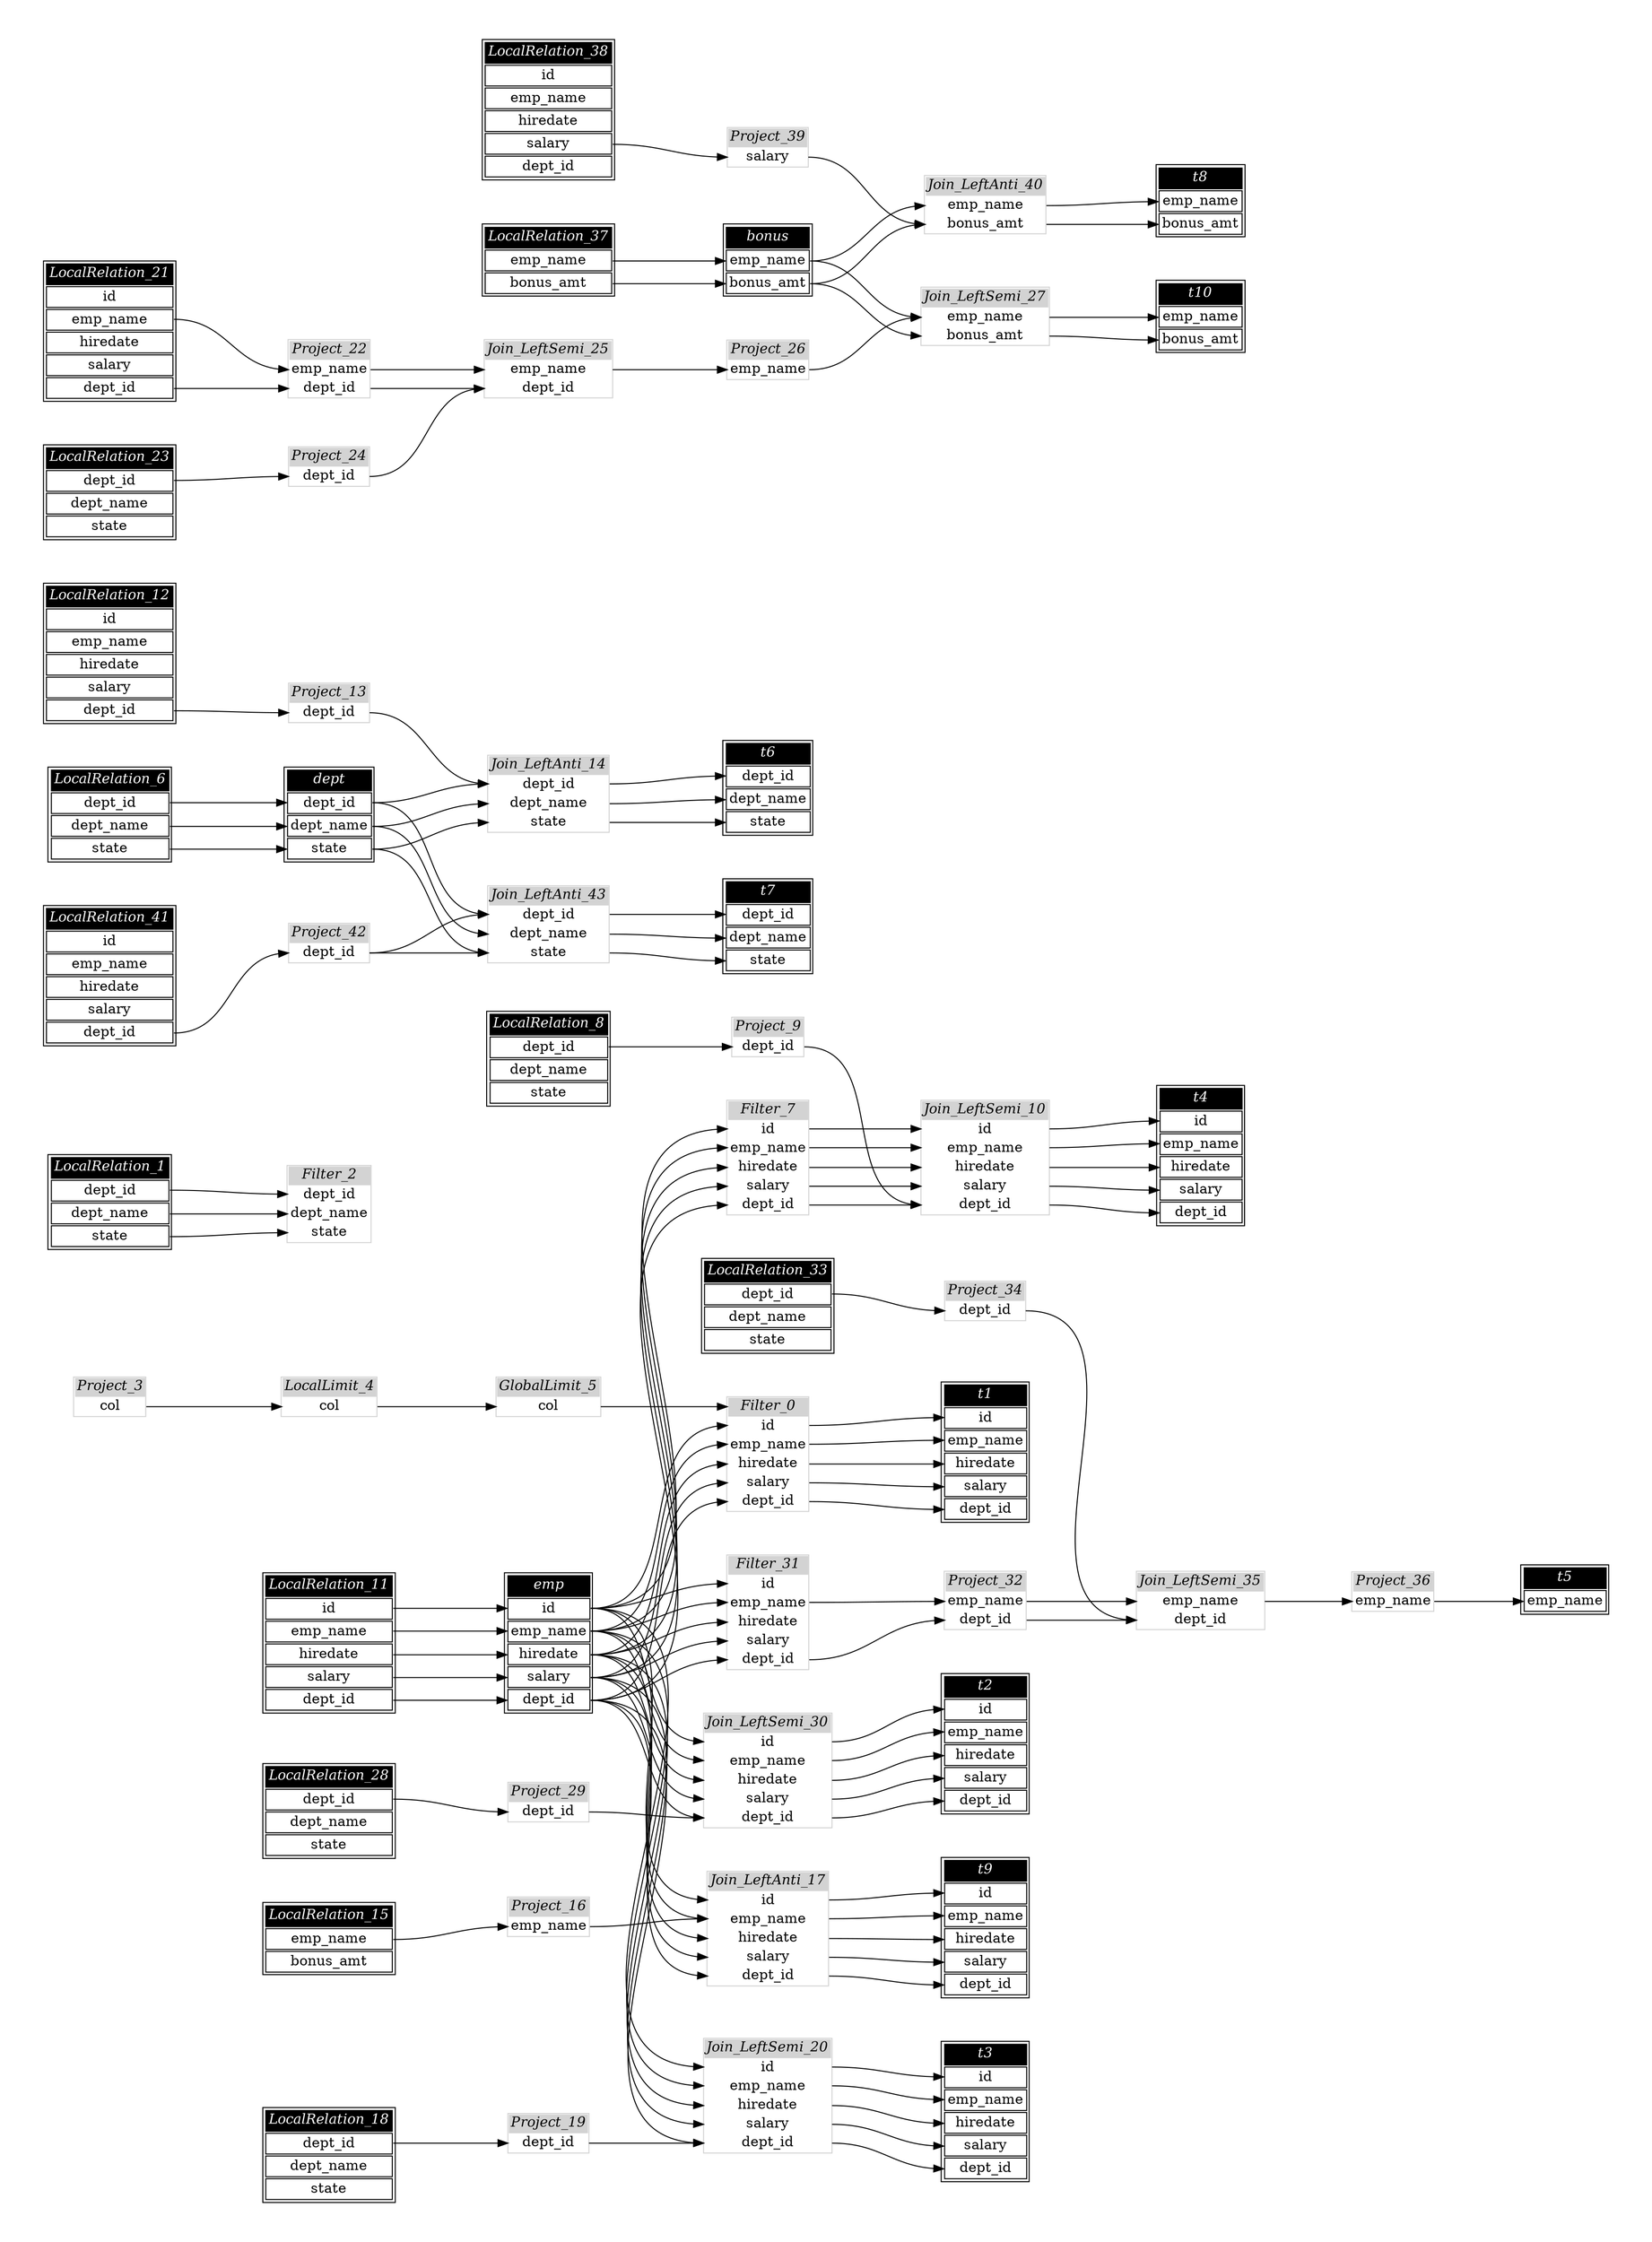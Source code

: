 // Automatically generated by SQLFlowTestSuite


digraph {
  graph [pad="0.5" nodesep="0.5" ranksep="1" fontname="Helvetica" rankdir=LR];
  node [shape=plaintext]

  
"Filter_0" [label=<
<table color="lightgray" border="1" cellborder="0" cellspacing="0">
  <tr><td bgcolor="lightgray" port="nodeName"><i>Filter_0</i></td></tr>
  <tr><td port="0">id</td></tr>
<tr><td port="1">emp_name</td></tr>
<tr><td port="2">hiredate</td></tr>
<tr><td port="3">salary</td></tr>
<tr><td port="4">dept_id</td></tr>
</table>>];
     

"Filter_2" [label=<
<table color="lightgray" border="1" cellborder="0" cellspacing="0">
  <tr><td bgcolor="lightgray" port="nodeName"><i>Filter_2</i></td></tr>
  <tr><td port="0">dept_id</td></tr>
<tr><td port="1">dept_name</td></tr>
<tr><td port="2">state</td></tr>
</table>>];
     

"Filter_31" [label=<
<table color="lightgray" border="1" cellborder="0" cellspacing="0">
  <tr><td bgcolor="lightgray" port="nodeName"><i>Filter_31</i></td></tr>
  <tr><td port="0">id</td></tr>
<tr><td port="1">emp_name</td></tr>
<tr><td port="2">hiredate</td></tr>
<tr><td port="3">salary</td></tr>
<tr><td port="4">dept_id</td></tr>
</table>>];
     

"Filter_7" [label=<
<table color="lightgray" border="1" cellborder="0" cellspacing="0">
  <tr><td bgcolor="lightgray" port="nodeName"><i>Filter_7</i></td></tr>
  <tr><td port="0">id</td></tr>
<tr><td port="1">emp_name</td></tr>
<tr><td port="2">hiredate</td></tr>
<tr><td port="3">salary</td></tr>
<tr><td port="4">dept_id</td></tr>
</table>>];
     

"GlobalLimit_5" [label=<
<table color="lightgray" border="1" cellborder="0" cellspacing="0">
  <tr><td bgcolor="lightgray" port="nodeName"><i>GlobalLimit_5</i></td></tr>
  <tr><td port="0">col</td></tr>
</table>>];
     

"Join_LeftAnti_14" [label=<
<table color="lightgray" border="1" cellborder="0" cellspacing="0">
  <tr><td bgcolor="lightgray" port="nodeName"><i>Join_LeftAnti_14</i></td></tr>
  <tr><td port="0">dept_id</td></tr>
<tr><td port="1">dept_name</td></tr>
<tr><td port="2">state</td></tr>
</table>>];
     

"Join_LeftAnti_17" [label=<
<table color="lightgray" border="1" cellborder="0" cellspacing="0">
  <tr><td bgcolor="lightgray" port="nodeName"><i>Join_LeftAnti_17</i></td></tr>
  <tr><td port="0">id</td></tr>
<tr><td port="1">emp_name</td></tr>
<tr><td port="2">hiredate</td></tr>
<tr><td port="3">salary</td></tr>
<tr><td port="4">dept_id</td></tr>
</table>>];
     

"Join_LeftAnti_40" [label=<
<table color="lightgray" border="1" cellborder="0" cellspacing="0">
  <tr><td bgcolor="lightgray" port="nodeName"><i>Join_LeftAnti_40</i></td></tr>
  <tr><td port="0">emp_name</td></tr>
<tr><td port="1">bonus_amt</td></tr>
</table>>];
     

"Join_LeftAnti_43" [label=<
<table color="lightgray" border="1" cellborder="0" cellspacing="0">
  <tr><td bgcolor="lightgray" port="nodeName"><i>Join_LeftAnti_43</i></td></tr>
  <tr><td port="0">dept_id</td></tr>
<tr><td port="1">dept_name</td></tr>
<tr><td port="2">state</td></tr>
</table>>];
     

"Join_LeftSemi_10" [label=<
<table color="lightgray" border="1" cellborder="0" cellspacing="0">
  <tr><td bgcolor="lightgray" port="nodeName"><i>Join_LeftSemi_10</i></td></tr>
  <tr><td port="0">id</td></tr>
<tr><td port="1">emp_name</td></tr>
<tr><td port="2">hiredate</td></tr>
<tr><td port="3">salary</td></tr>
<tr><td port="4">dept_id</td></tr>
</table>>];
     

"Join_LeftSemi_20" [label=<
<table color="lightgray" border="1" cellborder="0" cellspacing="0">
  <tr><td bgcolor="lightgray" port="nodeName"><i>Join_LeftSemi_20</i></td></tr>
  <tr><td port="0">id</td></tr>
<tr><td port="1">emp_name</td></tr>
<tr><td port="2">hiredate</td></tr>
<tr><td port="3">salary</td></tr>
<tr><td port="4">dept_id</td></tr>
</table>>];
     

"Join_LeftSemi_25" [label=<
<table color="lightgray" border="1" cellborder="0" cellspacing="0">
  <tr><td bgcolor="lightgray" port="nodeName"><i>Join_LeftSemi_25</i></td></tr>
  <tr><td port="0">emp_name</td></tr>
<tr><td port="1">dept_id</td></tr>
</table>>];
     

"Join_LeftSemi_27" [label=<
<table color="lightgray" border="1" cellborder="0" cellspacing="0">
  <tr><td bgcolor="lightgray" port="nodeName"><i>Join_LeftSemi_27</i></td></tr>
  <tr><td port="0">emp_name</td></tr>
<tr><td port="1">bonus_amt</td></tr>
</table>>];
     

"Join_LeftSemi_30" [label=<
<table color="lightgray" border="1" cellborder="0" cellspacing="0">
  <tr><td bgcolor="lightgray" port="nodeName"><i>Join_LeftSemi_30</i></td></tr>
  <tr><td port="0">id</td></tr>
<tr><td port="1">emp_name</td></tr>
<tr><td port="2">hiredate</td></tr>
<tr><td port="3">salary</td></tr>
<tr><td port="4">dept_id</td></tr>
</table>>];
     

"Join_LeftSemi_35" [label=<
<table color="lightgray" border="1" cellborder="0" cellspacing="0">
  <tr><td bgcolor="lightgray" port="nodeName"><i>Join_LeftSemi_35</i></td></tr>
  <tr><td port="0">emp_name</td></tr>
<tr><td port="1">dept_id</td></tr>
</table>>];
     

"LocalLimit_4" [label=<
<table color="lightgray" border="1" cellborder="0" cellspacing="0">
  <tr><td bgcolor="lightgray" port="nodeName"><i>LocalLimit_4</i></td></tr>
  <tr><td port="0">col</td></tr>
</table>>];
     

"LocalRelation_1" [color="black" label=<
<table>
  <tr><td bgcolor="black" port="nodeName"><i><font color="white">LocalRelation_1</font></i></td></tr>
  <tr><td port="0">dept_id</td></tr>
<tr><td port="1">dept_name</td></tr>
<tr><td port="2">state</td></tr>
</table>>];
     

"LocalRelation_11" [color="black" label=<
<table>
  <tr><td bgcolor="black" port="nodeName"><i><font color="white">LocalRelation_11</font></i></td></tr>
  <tr><td port="0">id</td></tr>
<tr><td port="1">emp_name</td></tr>
<tr><td port="2">hiredate</td></tr>
<tr><td port="3">salary</td></tr>
<tr><td port="4">dept_id</td></tr>
</table>>];
     

"LocalRelation_12" [color="black" label=<
<table>
  <tr><td bgcolor="black" port="nodeName"><i><font color="white">LocalRelation_12</font></i></td></tr>
  <tr><td port="0">id</td></tr>
<tr><td port="1">emp_name</td></tr>
<tr><td port="2">hiredate</td></tr>
<tr><td port="3">salary</td></tr>
<tr><td port="4">dept_id</td></tr>
</table>>];
     

"LocalRelation_15" [color="black" label=<
<table>
  <tr><td bgcolor="black" port="nodeName"><i><font color="white">LocalRelation_15</font></i></td></tr>
  <tr><td port="0">emp_name</td></tr>
<tr><td port="1">bonus_amt</td></tr>
</table>>];
     

"LocalRelation_18" [color="black" label=<
<table>
  <tr><td bgcolor="black" port="nodeName"><i><font color="white">LocalRelation_18</font></i></td></tr>
  <tr><td port="0">dept_id</td></tr>
<tr><td port="1">dept_name</td></tr>
<tr><td port="2">state</td></tr>
</table>>];
     

"LocalRelation_21" [color="black" label=<
<table>
  <tr><td bgcolor="black" port="nodeName"><i><font color="white">LocalRelation_21</font></i></td></tr>
  <tr><td port="0">id</td></tr>
<tr><td port="1">emp_name</td></tr>
<tr><td port="2">hiredate</td></tr>
<tr><td port="3">salary</td></tr>
<tr><td port="4">dept_id</td></tr>
</table>>];
     

"LocalRelation_23" [color="black" label=<
<table>
  <tr><td bgcolor="black" port="nodeName"><i><font color="white">LocalRelation_23</font></i></td></tr>
  <tr><td port="0">dept_id</td></tr>
<tr><td port="1">dept_name</td></tr>
<tr><td port="2">state</td></tr>
</table>>];
     

"LocalRelation_28" [color="black" label=<
<table>
  <tr><td bgcolor="black" port="nodeName"><i><font color="white">LocalRelation_28</font></i></td></tr>
  <tr><td port="0">dept_id</td></tr>
<tr><td port="1">dept_name</td></tr>
<tr><td port="2">state</td></tr>
</table>>];
     

"LocalRelation_33" [color="black" label=<
<table>
  <tr><td bgcolor="black" port="nodeName"><i><font color="white">LocalRelation_33</font></i></td></tr>
  <tr><td port="0">dept_id</td></tr>
<tr><td port="1">dept_name</td></tr>
<tr><td port="2">state</td></tr>
</table>>];
     

"LocalRelation_37" [color="black" label=<
<table>
  <tr><td bgcolor="black" port="nodeName"><i><font color="white">LocalRelation_37</font></i></td></tr>
  <tr><td port="0">emp_name</td></tr>
<tr><td port="1">bonus_amt</td></tr>
</table>>];
     

"LocalRelation_38" [color="black" label=<
<table>
  <tr><td bgcolor="black" port="nodeName"><i><font color="white">LocalRelation_38</font></i></td></tr>
  <tr><td port="0">id</td></tr>
<tr><td port="1">emp_name</td></tr>
<tr><td port="2">hiredate</td></tr>
<tr><td port="3">salary</td></tr>
<tr><td port="4">dept_id</td></tr>
</table>>];
     

"LocalRelation_41" [color="black" label=<
<table>
  <tr><td bgcolor="black" port="nodeName"><i><font color="white">LocalRelation_41</font></i></td></tr>
  <tr><td port="0">id</td></tr>
<tr><td port="1">emp_name</td></tr>
<tr><td port="2">hiredate</td></tr>
<tr><td port="3">salary</td></tr>
<tr><td port="4">dept_id</td></tr>
</table>>];
     

"LocalRelation_6" [color="black" label=<
<table>
  <tr><td bgcolor="black" port="nodeName"><i><font color="white">LocalRelation_6</font></i></td></tr>
  <tr><td port="0">dept_id</td></tr>
<tr><td port="1">dept_name</td></tr>
<tr><td port="2">state</td></tr>
</table>>];
     

"LocalRelation_8" [color="black" label=<
<table>
  <tr><td bgcolor="black" port="nodeName"><i><font color="white">LocalRelation_8</font></i></td></tr>
  <tr><td port="0">dept_id</td></tr>
<tr><td port="1">dept_name</td></tr>
<tr><td port="2">state</td></tr>
</table>>];
     

"Project_13" [label=<
<table color="lightgray" border="1" cellborder="0" cellspacing="0">
  <tr><td bgcolor="lightgray" port="nodeName"><i>Project_13</i></td></tr>
  <tr><td port="0">dept_id</td></tr>
</table>>];
     

"Project_16" [label=<
<table color="lightgray" border="1" cellborder="0" cellspacing="0">
  <tr><td bgcolor="lightgray" port="nodeName"><i>Project_16</i></td></tr>
  <tr><td port="0">emp_name</td></tr>
</table>>];
     

"Project_19" [label=<
<table color="lightgray" border="1" cellborder="0" cellspacing="0">
  <tr><td bgcolor="lightgray" port="nodeName"><i>Project_19</i></td></tr>
  <tr><td port="0">dept_id</td></tr>
</table>>];
     

"Project_22" [label=<
<table color="lightgray" border="1" cellborder="0" cellspacing="0">
  <tr><td bgcolor="lightgray" port="nodeName"><i>Project_22</i></td></tr>
  <tr><td port="0">emp_name</td></tr>
<tr><td port="1">dept_id</td></tr>
</table>>];
     

"Project_24" [label=<
<table color="lightgray" border="1" cellborder="0" cellspacing="0">
  <tr><td bgcolor="lightgray" port="nodeName"><i>Project_24</i></td></tr>
  <tr><td port="0">dept_id</td></tr>
</table>>];
     

"Project_26" [label=<
<table color="lightgray" border="1" cellborder="0" cellspacing="0">
  <tr><td bgcolor="lightgray" port="nodeName"><i>Project_26</i></td></tr>
  <tr><td port="0">emp_name</td></tr>
</table>>];
     

"Project_29" [label=<
<table color="lightgray" border="1" cellborder="0" cellspacing="0">
  <tr><td bgcolor="lightgray" port="nodeName"><i>Project_29</i></td></tr>
  <tr><td port="0">dept_id</td></tr>
</table>>];
     

"Project_3" [label=<
<table color="lightgray" border="1" cellborder="0" cellspacing="0">
  <tr><td bgcolor="lightgray" port="nodeName"><i>Project_3</i></td></tr>
  <tr><td port="0">col</td></tr>
</table>>];
     

"Project_32" [label=<
<table color="lightgray" border="1" cellborder="0" cellspacing="0">
  <tr><td bgcolor="lightgray" port="nodeName"><i>Project_32</i></td></tr>
  <tr><td port="0">emp_name</td></tr>
<tr><td port="1">dept_id</td></tr>
</table>>];
     

"Project_34" [label=<
<table color="lightgray" border="1" cellborder="0" cellspacing="0">
  <tr><td bgcolor="lightgray" port="nodeName"><i>Project_34</i></td></tr>
  <tr><td port="0">dept_id</td></tr>
</table>>];
     

"Project_36" [label=<
<table color="lightgray" border="1" cellborder="0" cellspacing="0">
  <tr><td bgcolor="lightgray" port="nodeName"><i>Project_36</i></td></tr>
  <tr><td port="0">emp_name</td></tr>
</table>>];
     

"Project_39" [label=<
<table color="lightgray" border="1" cellborder="0" cellspacing="0">
  <tr><td bgcolor="lightgray" port="nodeName"><i>Project_39</i></td></tr>
  <tr><td port="0">salary</td></tr>
</table>>];
     

"Project_42" [label=<
<table color="lightgray" border="1" cellborder="0" cellspacing="0">
  <tr><td bgcolor="lightgray" port="nodeName"><i>Project_42</i></td></tr>
  <tr><td port="0">dept_id</td></tr>
</table>>];
     

"Project_9" [label=<
<table color="lightgray" border="1" cellborder="0" cellspacing="0">
  <tr><td bgcolor="lightgray" port="nodeName"><i>Project_9</i></td></tr>
  <tr><td port="0">dept_id</td></tr>
</table>>];
     

"bonus" [color="black" label=<
<table>
  <tr><td bgcolor="black" port="nodeName"><i><font color="white">bonus</font></i></td></tr>
  <tr><td port="0">emp_name</td></tr>
<tr><td port="1">bonus_amt</td></tr>
</table>>];
     

"dept" [color="black" label=<
<table>
  <tr><td bgcolor="black" port="nodeName"><i><font color="white">dept</font></i></td></tr>
  <tr><td port="0">dept_id</td></tr>
<tr><td port="1">dept_name</td></tr>
<tr><td port="2">state</td></tr>
</table>>];
     

"emp" [color="black" label=<
<table>
  <tr><td bgcolor="black" port="nodeName"><i><font color="white">emp</font></i></td></tr>
  <tr><td port="0">id</td></tr>
<tr><td port="1">emp_name</td></tr>
<tr><td port="2">hiredate</td></tr>
<tr><td port="3">salary</td></tr>
<tr><td port="4">dept_id</td></tr>
</table>>];
     

"t1" [color="black" label=<
<table>
  <tr><td bgcolor="black" port="nodeName"><i><font color="white">t1</font></i></td></tr>
  <tr><td port="0">id</td></tr>
<tr><td port="1">emp_name</td></tr>
<tr><td port="2">hiredate</td></tr>
<tr><td port="3">salary</td></tr>
<tr><td port="4">dept_id</td></tr>
</table>>];
     

"t10" [color="black" label=<
<table>
  <tr><td bgcolor="black" port="nodeName"><i><font color="white">t10</font></i></td></tr>
  <tr><td port="0">emp_name</td></tr>
<tr><td port="1">bonus_amt</td></tr>
</table>>];
     

"t2" [color="black" label=<
<table>
  <tr><td bgcolor="black" port="nodeName"><i><font color="white">t2</font></i></td></tr>
  <tr><td port="0">id</td></tr>
<tr><td port="1">emp_name</td></tr>
<tr><td port="2">hiredate</td></tr>
<tr><td port="3">salary</td></tr>
<tr><td port="4">dept_id</td></tr>
</table>>];
     

"t3" [color="black" label=<
<table>
  <tr><td bgcolor="black" port="nodeName"><i><font color="white">t3</font></i></td></tr>
  <tr><td port="0">id</td></tr>
<tr><td port="1">emp_name</td></tr>
<tr><td port="2">hiredate</td></tr>
<tr><td port="3">salary</td></tr>
<tr><td port="4">dept_id</td></tr>
</table>>];
     

"t4" [color="black" label=<
<table>
  <tr><td bgcolor="black" port="nodeName"><i><font color="white">t4</font></i></td></tr>
  <tr><td port="0">id</td></tr>
<tr><td port="1">emp_name</td></tr>
<tr><td port="2">hiredate</td></tr>
<tr><td port="3">salary</td></tr>
<tr><td port="4">dept_id</td></tr>
</table>>];
     

"t5" [color="black" label=<
<table>
  <tr><td bgcolor="black" port="nodeName"><i><font color="white">t5</font></i></td></tr>
  <tr><td port="0">emp_name</td></tr>
</table>>];
     

"t6" [color="black" label=<
<table>
  <tr><td bgcolor="black" port="nodeName"><i><font color="white">t6</font></i></td></tr>
  <tr><td port="0">dept_id</td></tr>
<tr><td port="1">dept_name</td></tr>
<tr><td port="2">state</td></tr>
</table>>];
     

"t7" [color="black" label=<
<table>
  <tr><td bgcolor="black" port="nodeName"><i><font color="white">t7</font></i></td></tr>
  <tr><td port="0">dept_id</td></tr>
<tr><td port="1">dept_name</td></tr>
<tr><td port="2">state</td></tr>
</table>>];
     

"t8" [color="black" label=<
<table>
  <tr><td bgcolor="black" port="nodeName"><i><font color="white">t8</font></i></td></tr>
  <tr><td port="0">emp_name</td></tr>
<tr><td port="1">bonus_amt</td></tr>
</table>>];
     

"t9" [color="black" label=<
<table>
  <tr><td bgcolor="black" port="nodeName"><i><font color="white">t9</font></i></td></tr>
  <tr><td port="0">id</td></tr>
<tr><td port="1">emp_name</td></tr>
<tr><td port="2">hiredate</td></tr>
<tr><td port="3">salary</td></tr>
<tr><td port="4">dept_id</td></tr>
</table>>];
     
  "Filter_0":0 -> "t1":0;
"Filter_0":1 -> "t1":1;
"Filter_0":2 -> "t1":2;
"Filter_0":3 -> "t1":3;
"Filter_0":4 -> "t1":4;
"Filter_31":1 -> "Project_32":0;
"Filter_31":4 -> "Project_32":1;
"Filter_7":0 -> "Join_LeftSemi_10":0;
"Filter_7":1 -> "Join_LeftSemi_10":1;
"Filter_7":2 -> "Join_LeftSemi_10":2;
"Filter_7":3 -> "Join_LeftSemi_10":3;
"Filter_7":4 -> "Join_LeftSemi_10":4;
"GlobalLimit_5":0 -> "Filter_0":nodeName
"Join_LeftAnti_14":0 -> "t6":0;
"Join_LeftAnti_14":1 -> "t6":1;
"Join_LeftAnti_14":2 -> "t6":2;
"Join_LeftAnti_17":0 -> "t9":0;
"Join_LeftAnti_17":1 -> "t9":1;
"Join_LeftAnti_17":2 -> "t9":2;
"Join_LeftAnti_17":3 -> "t9":3;
"Join_LeftAnti_17":4 -> "t9":4;
"Join_LeftAnti_40":0 -> "t8":0;
"Join_LeftAnti_40":1 -> "t8":1;
"Join_LeftAnti_43":0 -> "t7":0;
"Join_LeftAnti_43":1 -> "t7":1;
"Join_LeftAnti_43":2 -> "t7":2;
"Join_LeftSemi_10":0 -> "t4":0;
"Join_LeftSemi_10":1 -> "t4":1;
"Join_LeftSemi_10":2 -> "t4":2;
"Join_LeftSemi_10":3 -> "t4":3;
"Join_LeftSemi_10":4 -> "t4":4;
"Join_LeftSemi_20":0 -> "t3":0;
"Join_LeftSemi_20":1 -> "t3":1;
"Join_LeftSemi_20":2 -> "t3":2;
"Join_LeftSemi_20":3 -> "t3":3;
"Join_LeftSemi_20":4 -> "t3":4;
"Join_LeftSemi_25":0 -> "Project_26":0;
"Join_LeftSemi_27":0 -> "t10":0;
"Join_LeftSemi_27":1 -> "t10":1;
"Join_LeftSemi_30":0 -> "t2":0;
"Join_LeftSemi_30":1 -> "t2":1;
"Join_LeftSemi_30":2 -> "t2":2;
"Join_LeftSemi_30":3 -> "t2":3;
"Join_LeftSemi_30":4 -> "t2":4;
"Join_LeftSemi_35":0 -> "Project_36":0;
"LocalLimit_4":0 -> "GlobalLimit_5":0;
"LocalRelation_1":0 -> "Filter_2":0;
"LocalRelation_1":1 -> "Filter_2":1;
"LocalRelation_1":2 -> "Filter_2":2;
"LocalRelation_11":0 -> "emp":0;
"LocalRelation_11":1 -> "emp":1;
"LocalRelation_11":2 -> "emp":2;
"LocalRelation_11":3 -> "emp":3;
"LocalRelation_11":4 -> "emp":4;
"LocalRelation_12":4 -> "Project_13":0;
"LocalRelation_15":0 -> "Project_16":0;
"LocalRelation_18":0 -> "Project_19":0;
"LocalRelation_21":1 -> "Project_22":0;
"LocalRelation_21":4 -> "Project_22":1;
"LocalRelation_23":0 -> "Project_24":0;
"LocalRelation_28":0 -> "Project_29":0;
"LocalRelation_33":0 -> "Project_34":0;
"LocalRelation_37":0 -> "bonus":0;
"LocalRelation_37":1 -> "bonus":1;
"LocalRelation_38":3 -> "Project_39":0;
"LocalRelation_41":4 -> "Project_42":0;
"LocalRelation_6":0 -> "dept":0;
"LocalRelation_6":1 -> "dept":1;
"LocalRelation_6":2 -> "dept":2;
"LocalRelation_8":0 -> "Project_9":0;
"Project_13":0 -> "Join_LeftAnti_14":0;
"Project_16":0 -> "Join_LeftAnti_17":1;
"Project_19":0 -> "Join_LeftSemi_20":4;
"Project_22":0 -> "Join_LeftSemi_25":0;
"Project_22":1 -> "Join_LeftSemi_25":1;
"Project_24":0 -> "Join_LeftSemi_25":1;
"Project_26":0 -> "Join_LeftSemi_27":0;
"Project_29":0 -> "Join_LeftSemi_30":4;
"Project_3":0 -> "LocalLimit_4":0;
"Project_32":0 -> "Join_LeftSemi_35":0;
"Project_32":1 -> "Join_LeftSemi_35":1;
"Project_34":0 -> "Join_LeftSemi_35":1;
"Project_36":0 -> "t5":0;
"Project_39":0 -> "Join_LeftAnti_40":1;
"Project_42":0 -> "Join_LeftAnti_43":0;
"Project_42":0 -> "Join_LeftAnti_43":2;
"Project_9":0 -> "Join_LeftSemi_10":4;
"bonus":0 -> "Join_LeftAnti_40":0;
"bonus":0 -> "Join_LeftSemi_27":0;
"bonus":1 -> "Join_LeftAnti_40":1;
"bonus":1 -> "Join_LeftSemi_27":1;
"dept":0 -> "Join_LeftAnti_14":0;
"dept":0 -> "Join_LeftAnti_43":0;
"dept":1 -> "Join_LeftAnti_14":1;
"dept":1 -> "Join_LeftAnti_43":1;
"dept":2 -> "Join_LeftAnti_14":2;
"dept":2 -> "Join_LeftAnti_43":2;
"emp":0 -> "Filter_0":0;
"emp":0 -> "Filter_31":0;
"emp":0 -> "Filter_7":0;
"emp":0 -> "Join_LeftAnti_17":0;
"emp":0 -> "Join_LeftSemi_20":0;
"emp":0 -> "Join_LeftSemi_30":0;
"emp":1 -> "Filter_0":1;
"emp":1 -> "Filter_31":1;
"emp":1 -> "Filter_7":1;
"emp":1 -> "Join_LeftAnti_17":1;
"emp":1 -> "Join_LeftSemi_20":1;
"emp":1 -> "Join_LeftSemi_30":1;
"emp":2 -> "Filter_0":2;
"emp":2 -> "Filter_31":2;
"emp":2 -> "Filter_7":2;
"emp":2 -> "Join_LeftAnti_17":2;
"emp":2 -> "Join_LeftSemi_20":2;
"emp":2 -> "Join_LeftSemi_30":2;
"emp":3 -> "Filter_0":3;
"emp":3 -> "Filter_31":3;
"emp":3 -> "Filter_7":3;
"emp":3 -> "Join_LeftAnti_17":3;
"emp":3 -> "Join_LeftSemi_20":3;
"emp":3 -> "Join_LeftSemi_30":3;
"emp":4 -> "Filter_0":4;
"emp":4 -> "Filter_31":4;
"emp":4 -> "Filter_7":4;
"emp":4 -> "Join_LeftAnti_17":4;
"emp":4 -> "Join_LeftSemi_20":4;
"emp":4 -> "Join_LeftSemi_30":4;
}
       